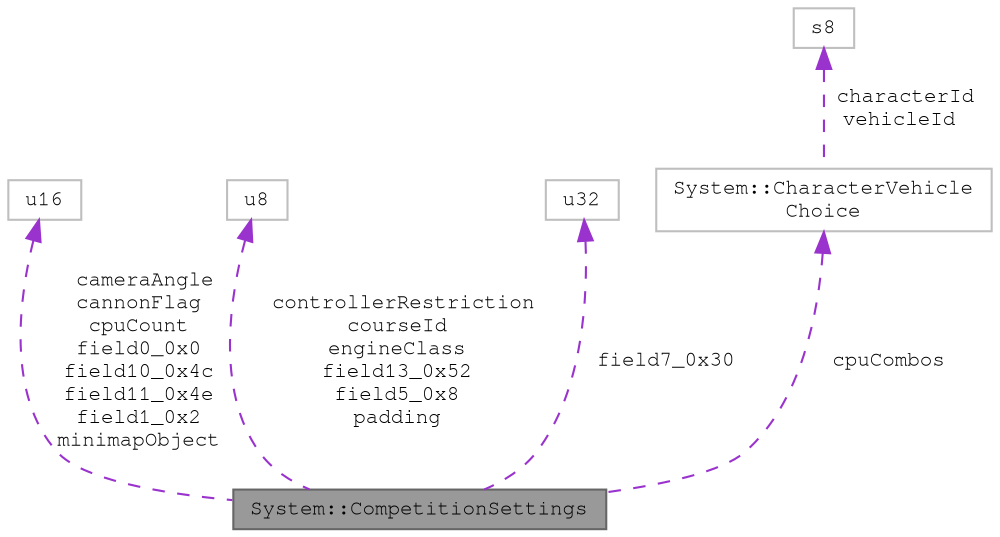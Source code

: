 digraph "System::CompetitionSettings"
{
 // LATEX_PDF_SIZE
  bgcolor="transparent";
  edge [fontname=FreeMono,fontsize=10,labelfontname=FreeMono,labelfontsize=10];
  node [fontname=FreeMono,fontsize=10,shape=box,height=0.2,width=0.4];
  Node1 [label="System::CompetitionSettings",height=0.2,width=0.4,color="gray40", fillcolor="grey60", style="filled", fontcolor="black",tooltip=" "];
  Node2 -> Node1 [dir="back",color="darkorchid3",style="dashed",label=" cameraAngle\ncannonFlag\ncpuCount\nfield0_0x0\nfield10_0x4c\nfield11_0x4e\nfield1_0x2\nminimapObject" ];
  Node2 [label="u16",height=0.2,width=0.4,color="grey75", fillcolor="white", style="filled",URL="$classu16.html",tooltip=" "];
  Node3 -> Node1 [dir="back",color="darkorchid3",style="dashed",label=" controllerRestriction\ncourseId\nengineClass\nfield13_0x52\nfield5_0x8\npadding" ];
  Node3 [label="u8",height=0.2,width=0.4,color="grey75", fillcolor="white", style="filled",tooltip=" "];
  Node4 -> Node1 [dir="back",color="darkorchid3",style="dashed",label=" field7_0x30" ];
  Node4 [label="u32",height=0.2,width=0.4,color="grey75", fillcolor="white", style="filled",tooltip=" "];
  Node5 -> Node1 [dir="back",color="darkorchid3",style="dashed",label=" cpuCombos" ];
  Node5 [label="System::CharacterVehicle\lChoice",height=0.2,width=0.4,color="grey75", fillcolor="white", style="filled",URL="$struct_system_1_1_character_vehicle_choice.html",tooltip=" "];
  Node6 -> Node5 [dir="back",color="darkorchid3",style="dashed",label=" characterId\nvehicleId" ];
  Node6 [label="s8",height=0.2,width=0.4,color="grey75", fillcolor="white", style="filled",tooltip=" "];
}
